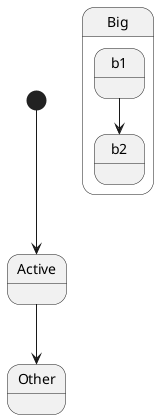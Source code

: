 {
  "sha1": "atgue8l0qt80pi5vhdpzvfgoqx79xlh",
  "insertion": {
    "when": "2024-05-30T20:48:21.954Z",
    "user": "plantuml@gmail.com"
  }
}
@startuml

[*] --> Active
Active --> Other
state Big begin
b1 --> b2
endstate

@enduml
